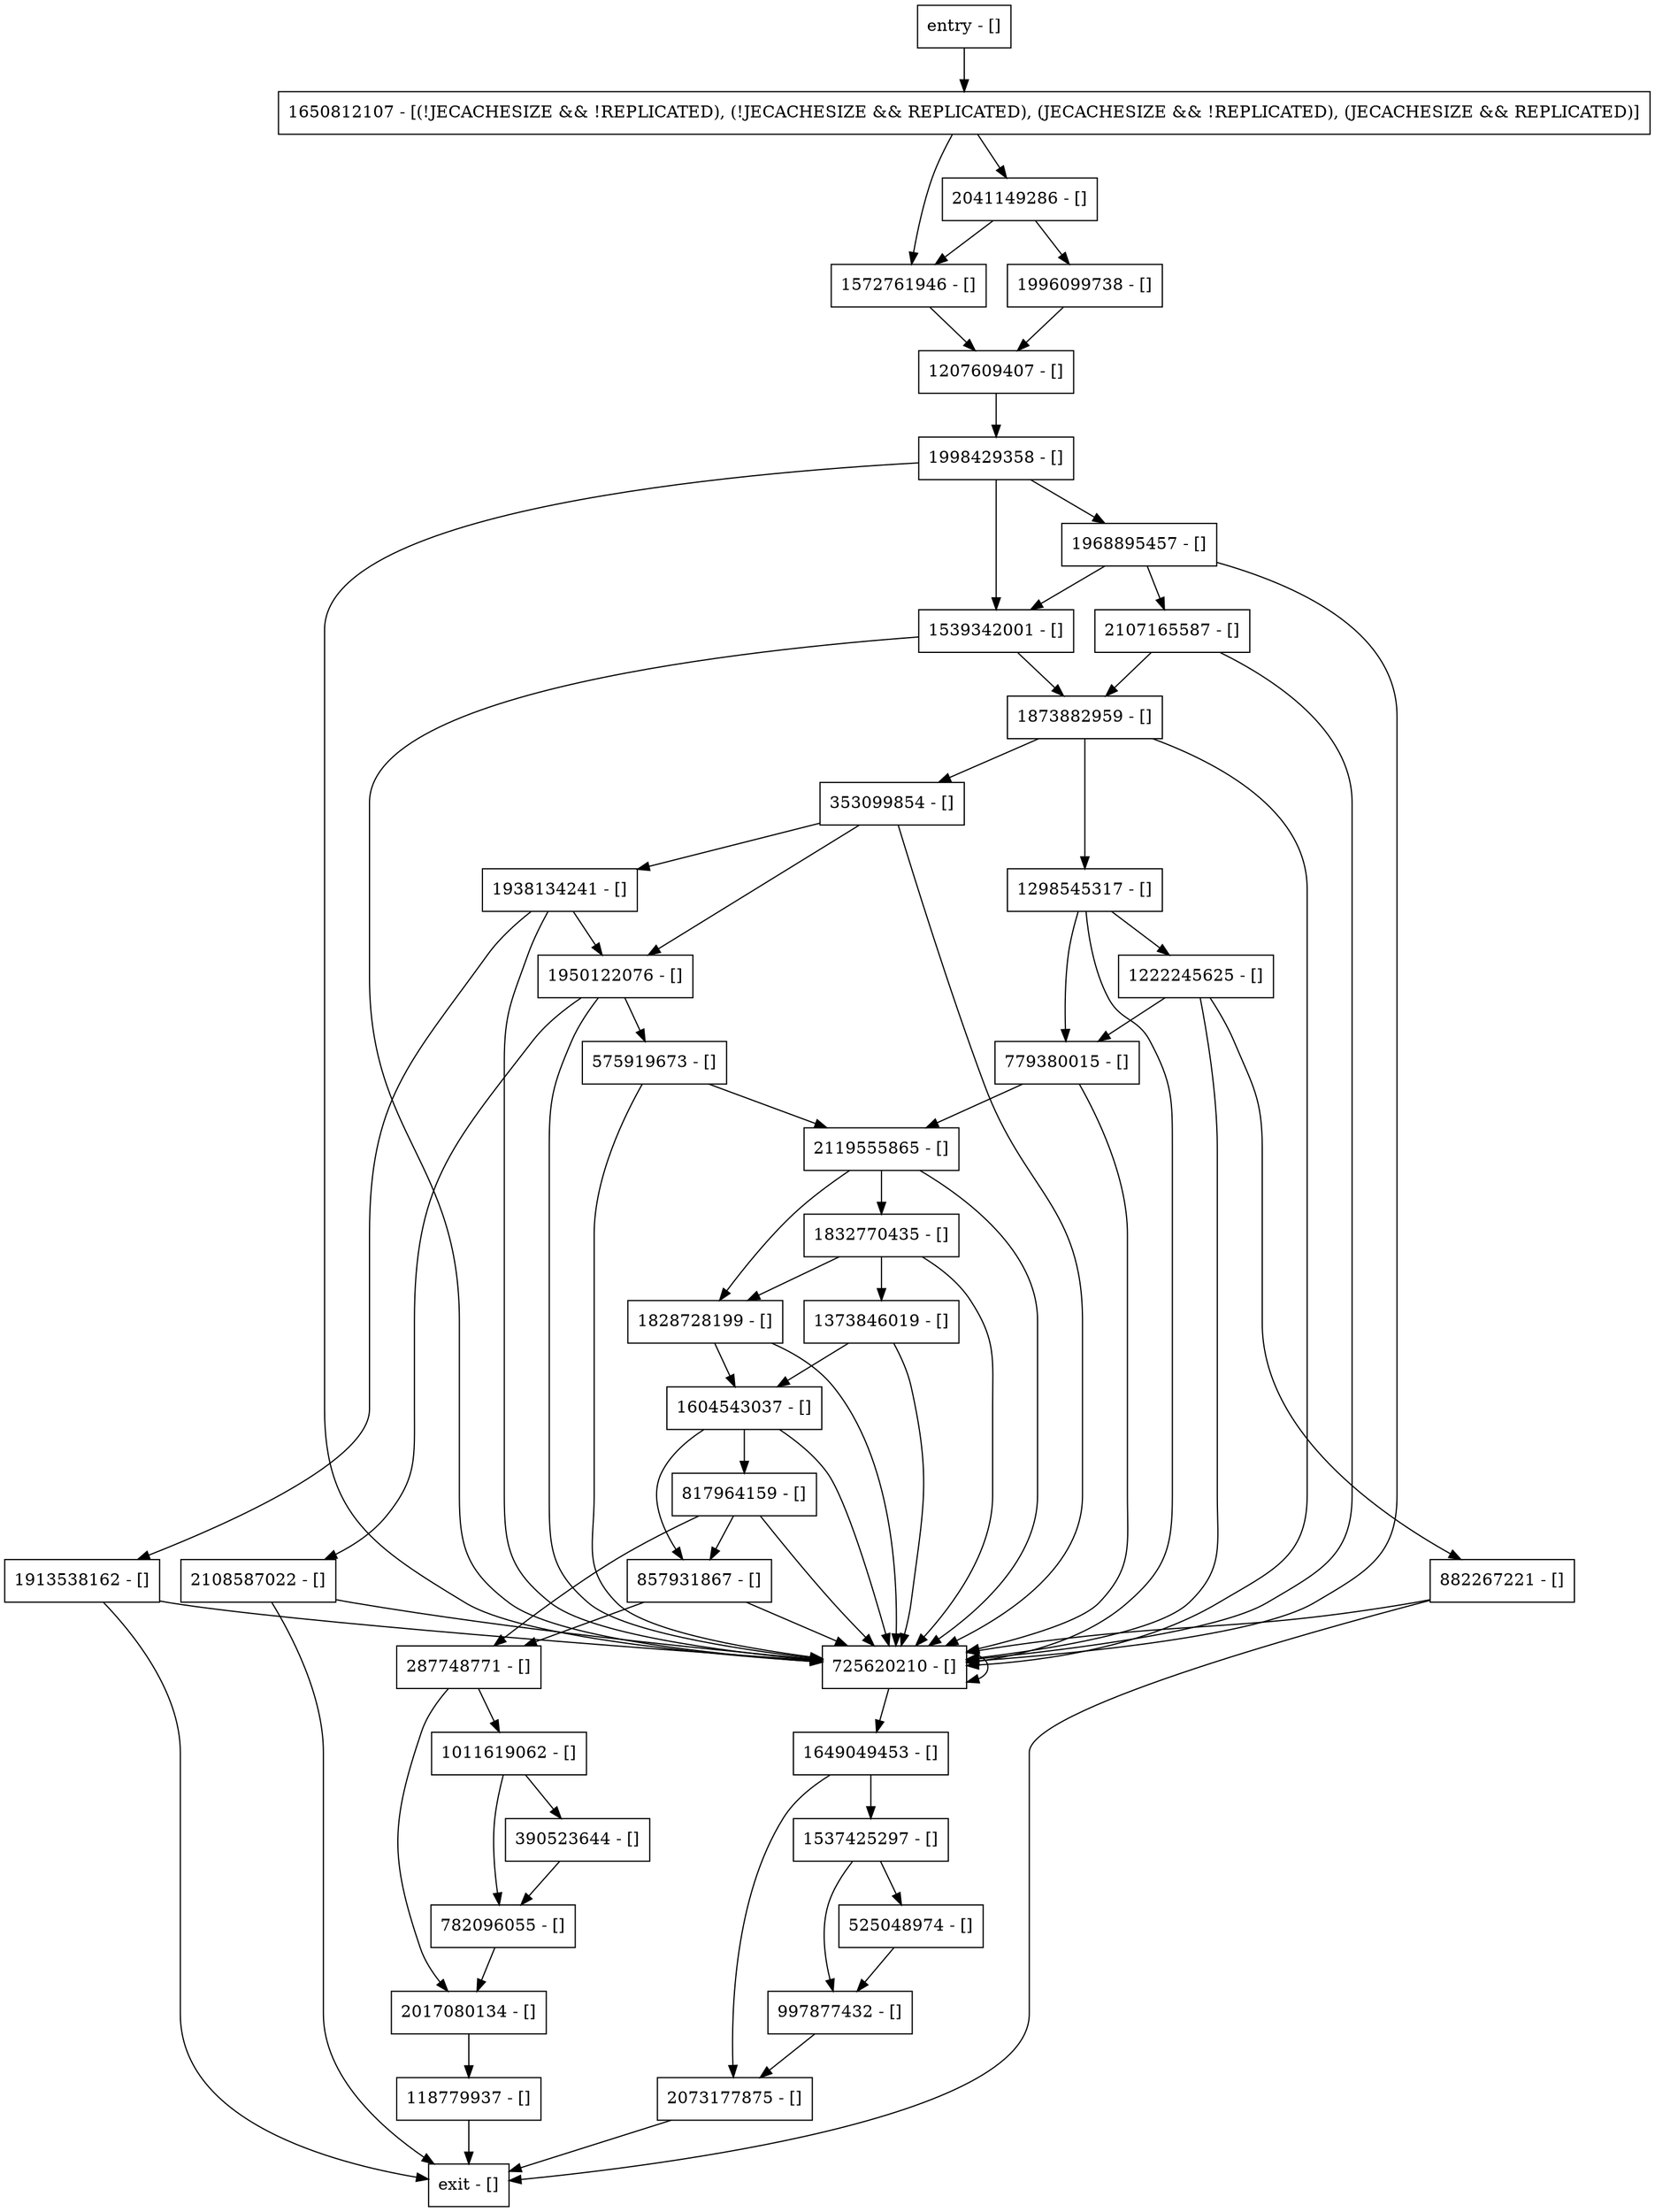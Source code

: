 digraph setupDatabase {
node [shape=record];
287748771 [label="287748771 - []"];
1913538162 [label="1913538162 - []"];
725620210 [label="725620210 - []"];
817964159 [label="817964159 - []"];
1207609407 [label="1207609407 - []"];
2107165587 [label="2107165587 - []"];
882267221 [label="882267221 - []"];
782096055 [label="782096055 - []"];
1950122076 [label="1950122076 - []"];
1011619062 [label="1011619062 - []"];
997877432 [label="997877432 - []"];
2073177875 [label="2073177875 - []"];
353099854 [label="353099854 - []"];
1832770435 [label="1832770435 - []"];
1650812107 [label="1650812107 - [(!JECACHESIZE && !REPLICATED), (!JECACHESIZE && REPLICATED), (JECACHESIZE && !REPLICATED), (JECACHESIZE && REPLICATED)]"];
1968895457 [label="1968895457 - []"];
2017080134 [label="2017080134 - []"];
1998429358 [label="1998429358 - []"];
1537425297 [label="1537425297 - []"];
1222245625 [label="1222245625 - []"];
1938134241 [label="1938134241 - []"];
575919673 [label="575919673 - []"];
2041149286 [label="2041149286 - []"];
2108587022 [label="2108587022 - []"];
779380015 [label="779380015 - []"];
1373846019 [label="1373846019 - []"];
1604543037 [label="1604543037 - []"];
2119555865 [label="2119555865 - []"];
857931867 [label="857931867 - []"];
1873882959 [label="1873882959 - []"];
118779937 [label="118779937 - []"];
entry [label="entry - []"];
exit [label="exit - []"];
1298545317 [label="1298545317 - []"];
1828728199 [label="1828728199 - []"];
390523644 [label="390523644 - []"];
1572761946 [label="1572761946 - []"];
1996099738 [label="1996099738 - []"];
525048974 [label="525048974 - []"];
1649049453 [label="1649049453 - []"];
1539342001 [label="1539342001 - []"];
entry;
exit;
287748771 -> 1011619062;
287748771 -> 2017080134;
1913538162 -> exit;
1913538162 -> 725620210;
725620210 -> 725620210;
725620210 -> 1649049453;
817964159 -> 287748771;
817964159 -> 725620210;
817964159 -> 857931867;
1207609407 -> 1998429358;
2107165587 -> 725620210;
2107165587 -> 1873882959;
882267221 -> exit;
882267221 -> 725620210;
782096055 -> 2017080134;
1950122076 -> 725620210;
1950122076 -> 575919673;
1950122076 -> 2108587022;
1011619062 -> 390523644;
1011619062 -> 782096055;
997877432 -> 2073177875;
2073177875 -> exit;
353099854 -> 1938134241;
353099854 -> 725620210;
353099854 -> 1950122076;
1832770435 -> 1828728199;
1832770435 -> 725620210;
1832770435 -> 1373846019;
1650812107 -> 1572761946;
1650812107 -> 2041149286;
1968895457 -> 725620210;
1968895457 -> 2107165587;
1968895457 -> 1539342001;
2017080134 -> 118779937;
1998429358 -> 725620210;
1998429358 -> 1539342001;
1998429358 -> 1968895457;
1537425297 -> 997877432;
1537425297 -> 525048974;
1222245625 -> 725620210;
1222245625 -> 882267221;
1222245625 -> 779380015;
1938134241 -> 1913538162;
1938134241 -> 725620210;
1938134241 -> 1950122076;
575919673 -> 725620210;
575919673 -> 2119555865;
2041149286 -> 1996099738;
2041149286 -> 1572761946;
2108587022 -> exit;
2108587022 -> 725620210;
779380015 -> 725620210;
779380015 -> 2119555865;
1373846019 -> 725620210;
1373846019 -> 1604543037;
1604543037 -> 817964159;
1604543037 -> 725620210;
1604543037 -> 857931867;
2119555865 -> 1828728199;
2119555865 -> 725620210;
2119555865 -> 1832770435;
857931867 -> 287748771;
857931867 -> 725620210;
1873882959 -> 1298545317;
1873882959 -> 725620210;
1873882959 -> 353099854;
118779937 -> exit;
entry -> 1650812107;
1298545317 -> 1222245625;
1298545317 -> 725620210;
1298545317 -> 779380015;
1828728199 -> 725620210;
1828728199 -> 1604543037;
390523644 -> 782096055;
1572761946 -> 1207609407;
1996099738 -> 1207609407;
525048974 -> 997877432;
1649049453 -> 1537425297;
1649049453 -> 2073177875;
1539342001 -> 725620210;
1539342001 -> 1873882959;
}
